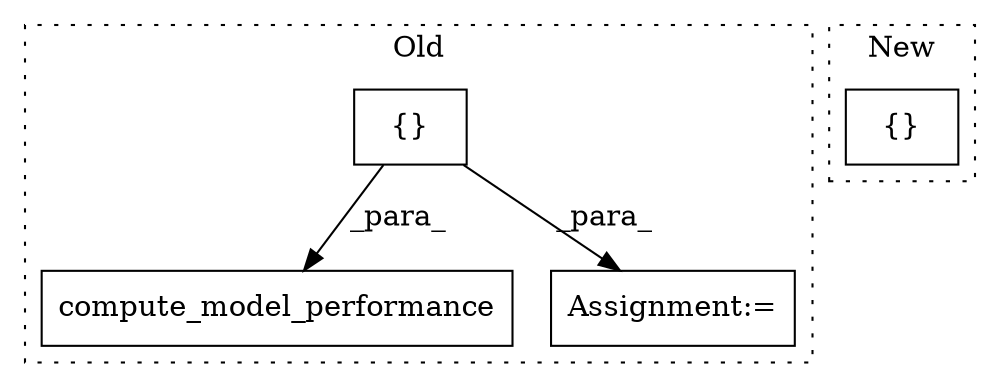 digraph G {
subgraph cluster0 {
1 [label="compute_model_performance" a="32" s="5002,5046" l="26,1" shape="box"];
3 [label="{}" a="4" s="4678,4774" l="1,1" shape="box"];
4 [label="Assignment:=" a="7" s="5117" l="1" shape="box"];
label = "Old";
style="dotted";
}
subgraph cluster1 {
2 [label="{}" a="4" s="3413,3480" l="1,1" shape="box"];
label = "New";
style="dotted";
}
3 -> 1 [label="_para_"];
3 -> 4 [label="_para_"];
}